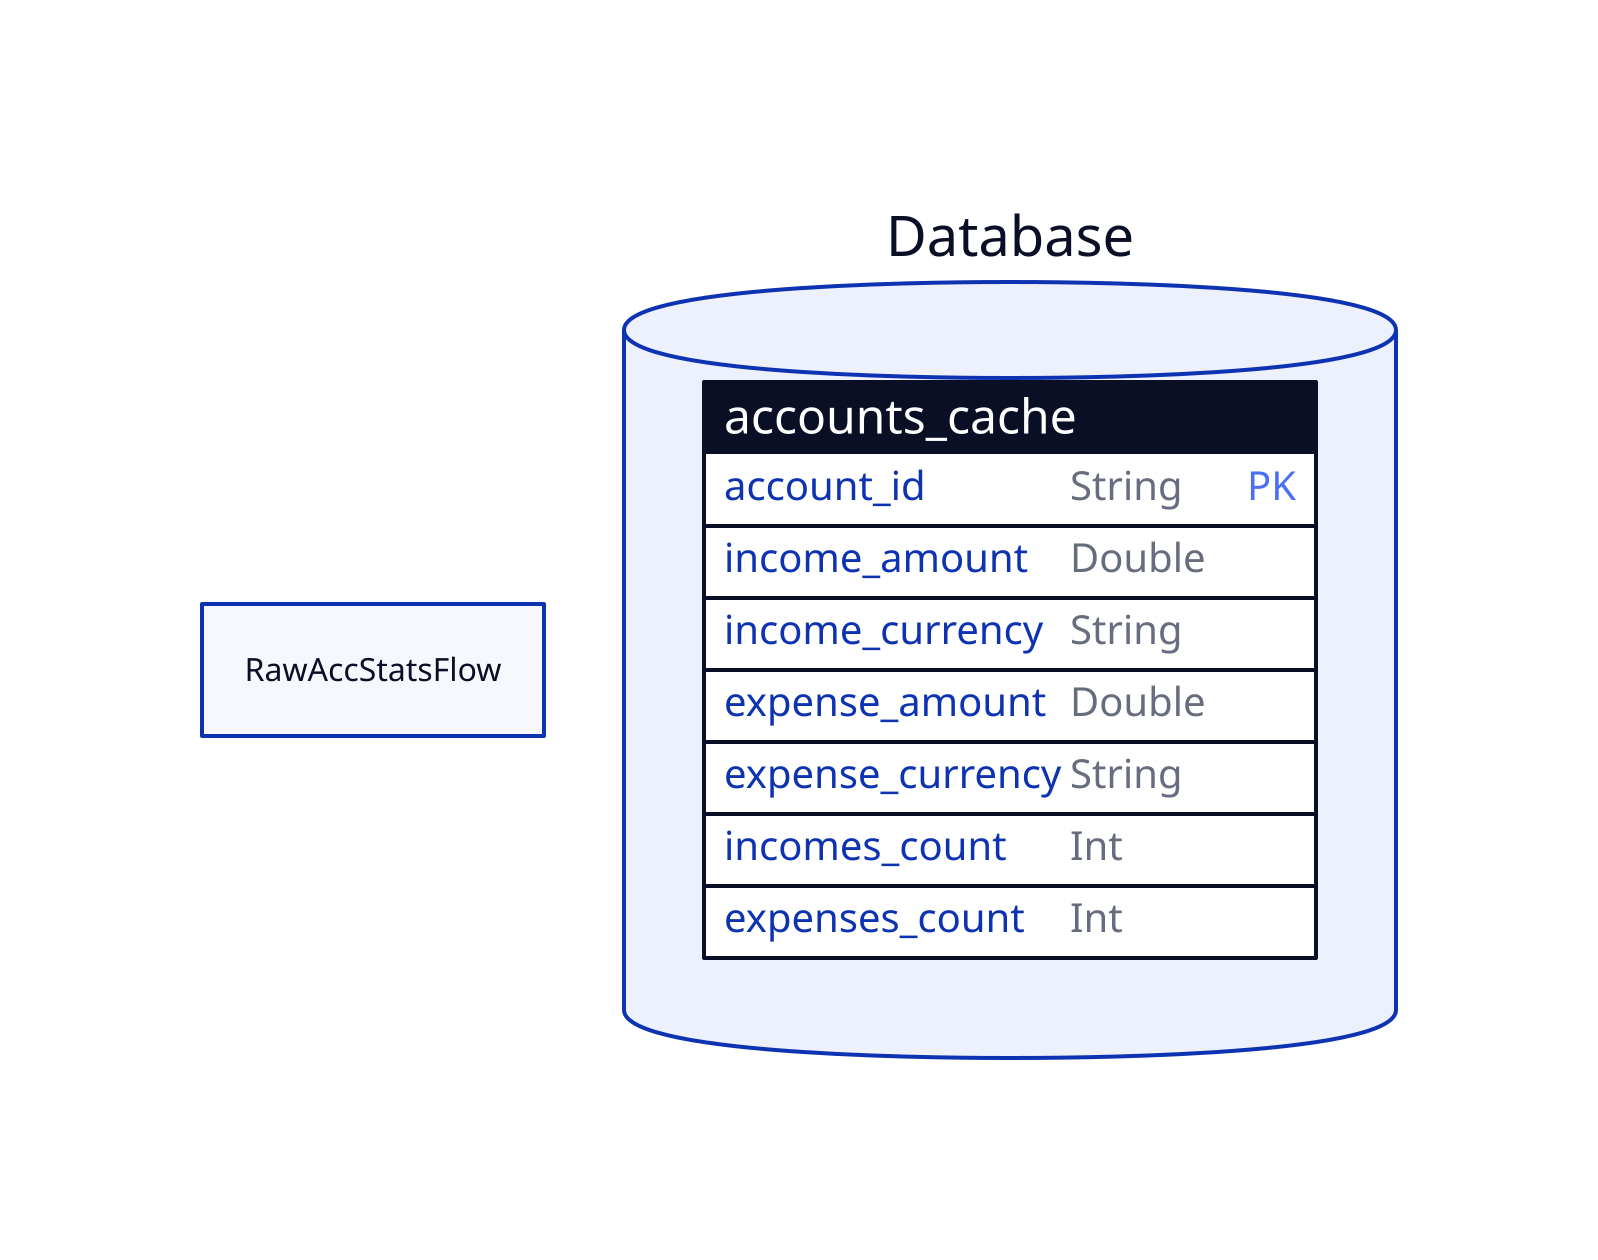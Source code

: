 RawAccStatsFlow {
    
}

db: Database {
    shape: cylinder

    accounts_cache: {
        shape: sql_table
        
        account_id: String { constraint: primary_key }
        income_amount: Double
        income_currency: String
        expense_amount: Double
        expense_currency: String
        incomes_count: Int
        expenses_count: Int
    }
}

